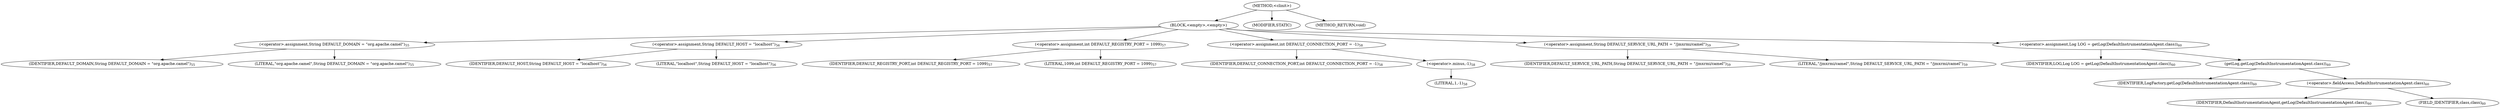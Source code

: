 digraph "&lt;clinit&gt;" {  
"970" [label = <(METHOD,&lt;clinit&gt;)> ]
"971" [label = <(BLOCK,&lt;empty&gt;,&lt;empty&gt;)> ]
"972" [label = <(&lt;operator&gt;.assignment,String DEFAULT_DOMAIN = &quot;org.apache.camel&quot;)<SUB>55</SUB>> ]
"973" [label = <(IDENTIFIER,DEFAULT_DOMAIN,String DEFAULT_DOMAIN = &quot;org.apache.camel&quot;)<SUB>55</SUB>> ]
"974" [label = <(LITERAL,&quot;org.apache.camel&quot;,String DEFAULT_DOMAIN = &quot;org.apache.camel&quot;)<SUB>55</SUB>> ]
"975" [label = <(&lt;operator&gt;.assignment,String DEFAULT_HOST = &quot;localhost&quot;)<SUB>56</SUB>> ]
"976" [label = <(IDENTIFIER,DEFAULT_HOST,String DEFAULT_HOST = &quot;localhost&quot;)<SUB>56</SUB>> ]
"977" [label = <(LITERAL,&quot;localhost&quot;,String DEFAULT_HOST = &quot;localhost&quot;)<SUB>56</SUB>> ]
"978" [label = <(&lt;operator&gt;.assignment,int DEFAULT_REGISTRY_PORT = 1099)<SUB>57</SUB>> ]
"979" [label = <(IDENTIFIER,DEFAULT_REGISTRY_PORT,int DEFAULT_REGISTRY_PORT = 1099)<SUB>57</SUB>> ]
"980" [label = <(LITERAL,1099,int DEFAULT_REGISTRY_PORT = 1099)<SUB>57</SUB>> ]
"981" [label = <(&lt;operator&gt;.assignment,int DEFAULT_CONNECTION_PORT = -1)<SUB>58</SUB>> ]
"982" [label = <(IDENTIFIER,DEFAULT_CONNECTION_PORT,int DEFAULT_CONNECTION_PORT = -1)<SUB>58</SUB>> ]
"983" [label = <(&lt;operator&gt;.minus,-1)<SUB>58</SUB>> ]
"984" [label = <(LITERAL,1,-1)<SUB>58</SUB>> ]
"985" [label = <(&lt;operator&gt;.assignment,String DEFAULT_SERVICE_URL_PATH = &quot;/jmxrmi/camel&quot;)<SUB>59</SUB>> ]
"986" [label = <(IDENTIFIER,DEFAULT_SERVICE_URL_PATH,String DEFAULT_SERVICE_URL_PATH = &quot;/jmxrmi/camel&quot;)<SUB>59</SUB>> ]
"987" [label = <(LITERAL,&quot;/jmxrmi/camel&quot;,String DEFAULT_SERVICE_URL_PATH = &quot;/jmxrmi/camel&quot;)<SUB>59</SUB>> ]
"988" [label = <(&lt;operator&gt;.assignment,Log LOG = getLog(DefaultInstrumentationAgent.class))<SUB>60</SUB>> ]
"989" [label = <(IDENTIFIER,LOG,Log LOG = getLog(DefaultInstrumentationAgent.class))<SUB>60</SUB>> ]
"990" [label = <(getLog,getLog(DefaultInstrumentationAgent.class))<SUB>60</SUB>> ]
"991" [label = <(IDENTIFIER,LogFactory,getLog(DefaultInstrumentationAgent.class))<SUB>60</SUB>> ]
"992" [label = <(&lt;operator&gt;.fieldAccess,DefaultInstrumentationAgent.class)<SUB>60</SUB>> ]
"993" [label = <(IDENTIFIER,DefaultInstrumentationAgent,getLog(DefaultInstrumentationAgent.class))<SUB>60</SUB>> ]
"994" [label = <(FIELD_IDENTIFIER,class,class)<SUB>60</SUB>> ]
"995" [label = <(MODIFIER,STATIC)> ]
"996" [label = <(METHOD_RETURN,void)> ]
  "970" -> "971" 
  "970" -> "995" 
  "970" -> "996" 
  "971" -> "972" 
  "971" -> "975" 
  "971" -> "978" 
  "971" -> "981" 
  "971" -> "985" 
  "971" -> "988" 
  "972" -> "973" 
  "972" -> "974" 
  "975" -> "976" 
  "975" -> "977" 
  "978" -> "979" 
  "978" -> "980" 
  "981" -> "982" 
  "981" -> "983" 
  "983" -> "984" 
  "985" -> "986" 
  "985" -> "987" 
  "988" -> "989" 
  "988" -> "990" 
  "990" -> "991" 
  "990" -> "992" 
  "992" -> "993" 
  "992" -> "994" 
}
